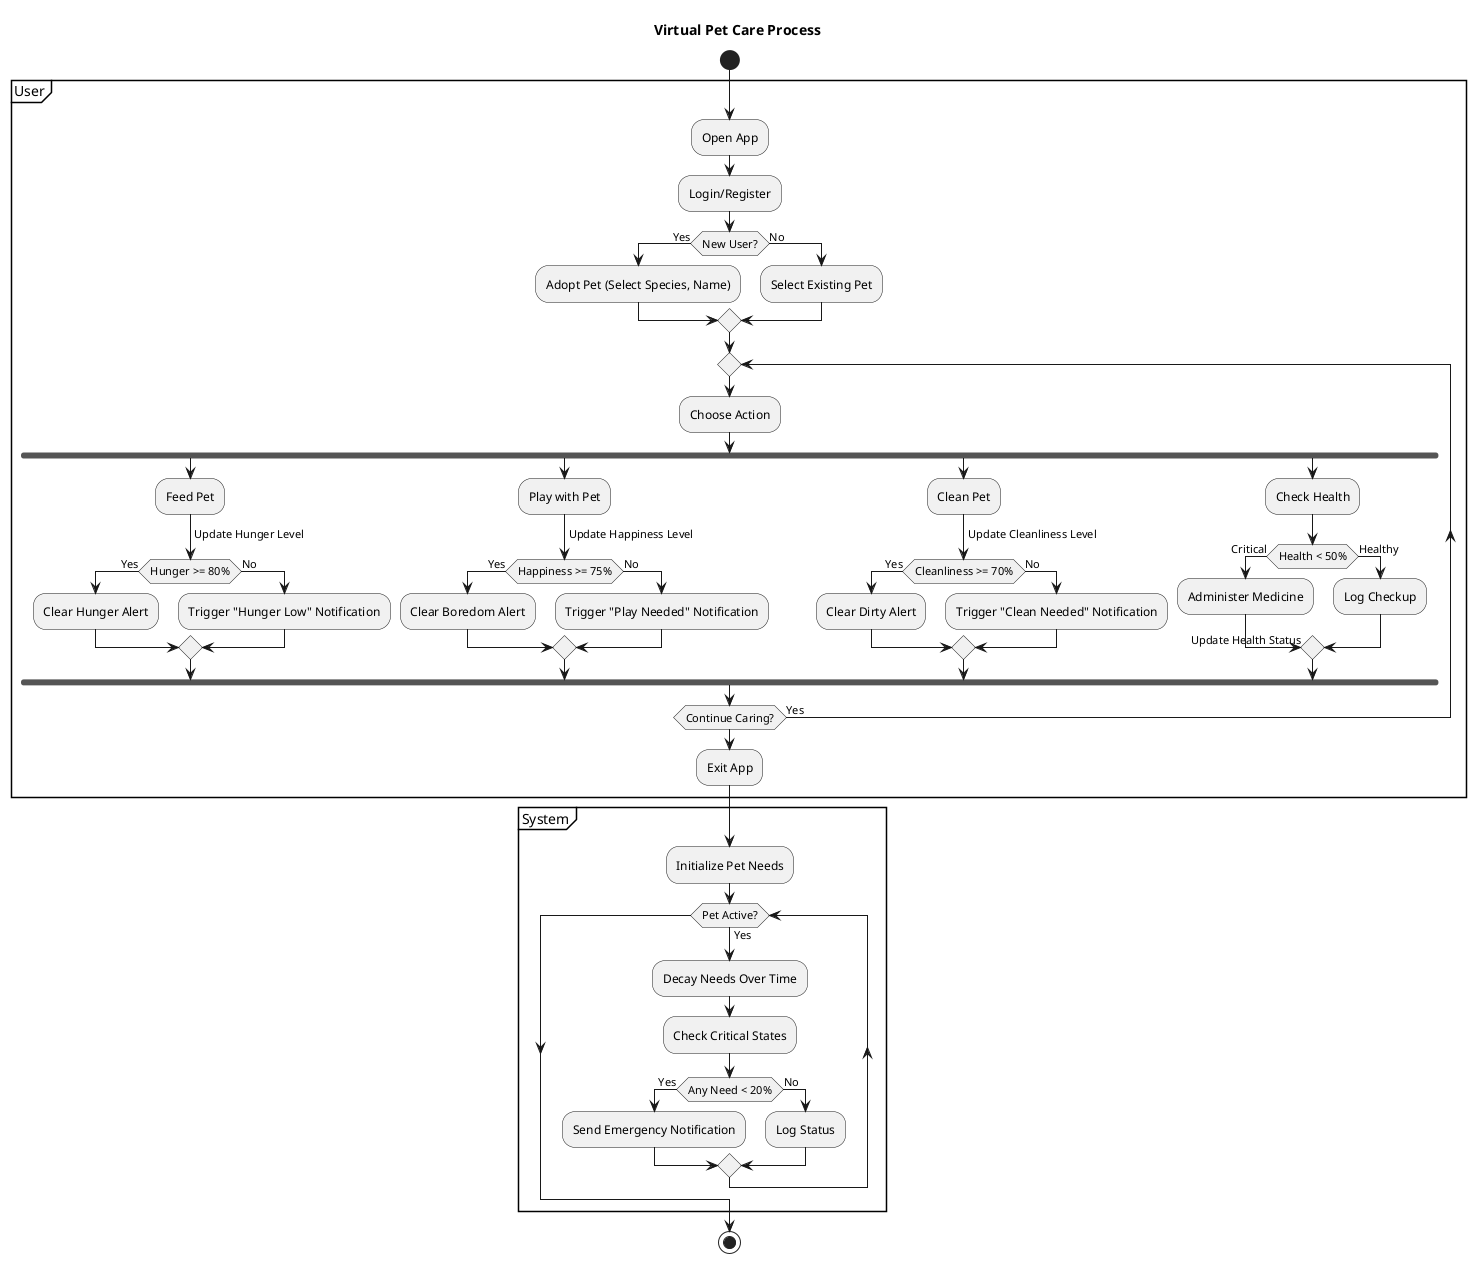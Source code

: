 @startuml activity_diagram
title Virtual Pet Care Process
start

partition "User" {
  :Open App;
  :Login/Register;
  if (New User?) then (Yes)
    :Adopt Pet (Select Species, Name);
  else (No)
    :Select Existing Pet;
  endif
  repeat
    :Choose Action;
    fork
      :Feed Pet;
        -> Update Hunger Level;
        if (Hunger >= 80%) then (Yes)
          :Clear Hunger Alert;
        else (No)
          :Trigger "Hunger Low" Notification;
        endif
      fork again
      :Play with Pet;
        -> Update Happiness Level;
        if (Happiness >= 75%) then (Yes)
          :Clear Boredom Alert;
        else (No)
          :Trigger "Play Needed" Notification;
        endif
      fork again
      :Clean Pet;
        -> Update Cleanliness Level;
        if (Cleanliness >= 70%) then (Yes)
          :Clear Dirty Alert;
        else (No)
          :Trigger "Clean Needed" Notification;
        endif
      fork again
      :Check Health;
        if (Health < 50%) then (Critical)
          :Administer Medicine;
          -> Update Health Status;
        else (Healthy)
          :Log Checkup;
        endif
    end fork
  repeat while (Continue Caring?) is (Yes)
  :Exit App;
}

partition "System" {
  :Initialize Pet Needs;
  while (Pet Active?) is (Yes)
    :Decay Needs Over Time;
    :Check Critical States;
    if (Any Need < 20%) then (Yes)
      :Send Emergency Notification;
    else (No)
      :Log Status;
    endif
  endwhile
}

stop
@enduml